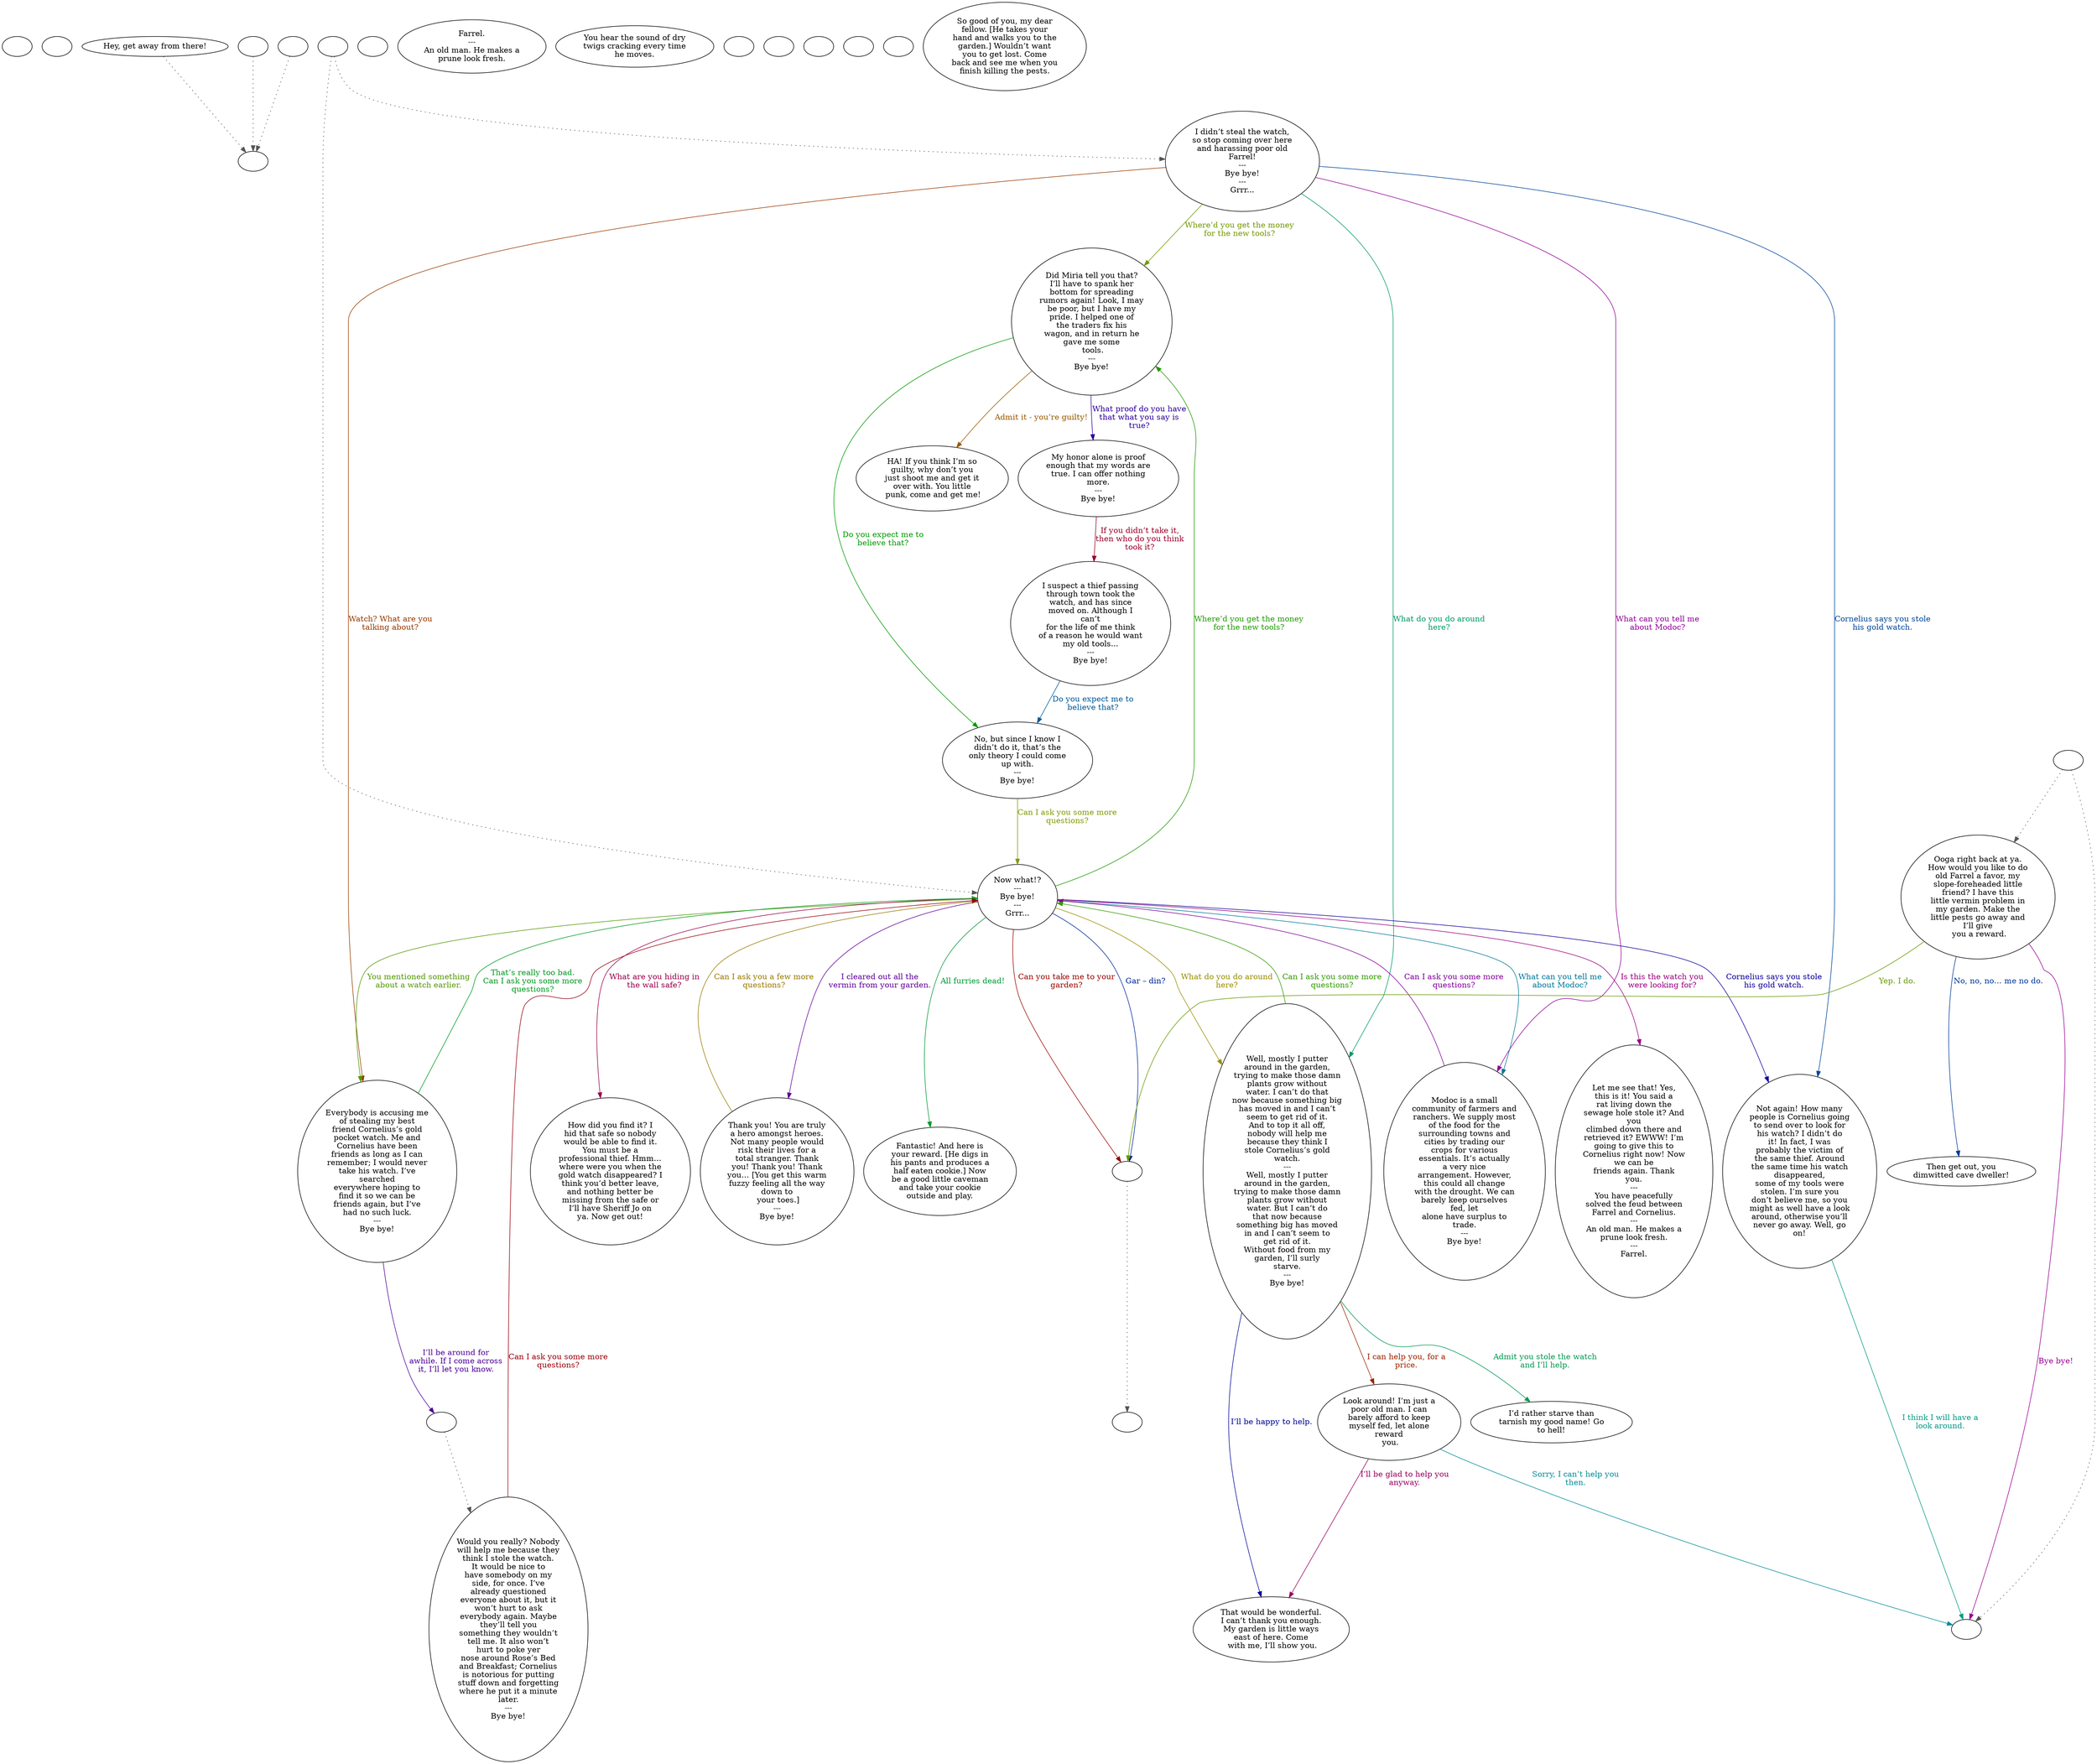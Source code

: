 digraph mcFarrel {
  "checkPartyMembersNearDoor" [style=filled       fillcolor="#FFFFFF"       color="#000000"]
  "checkPartyMembersNearDoor" [label=""]
  "start" [style=filled       fillcolor="#FFFFFF"       color="#000000"]
  "start" [label=""]
  "critter_p_proc" [style=filled       fillcolor="#FFFFFF"       color="#000000"]
  "critter_p_proc" -> "Node998" [style=dotted color="#555555"]
  "critter_p_proc" [label="Hey, get away from there!"]
  "pickup_p_proc" [style=filled       fillcolor="#FFFFFF"       color="#000000"]
  "pickup_p_proc" -> "Node998" [style=dotted color="#555555"]
  "pickup_p_proc" [label=""]
  "talk_p_proc" [style=filled       fillcolor="#FFFFFF"       color="#000000"]
  "talk_p_proc" -> "Node000" [style=dotted color="#555555"]
  "talk_p_proc" -> "Node001" [style=dotted color="#555555"]
  "talk_p_proc" [label=""]
  "destroy_p_proc" [style=filled       fillcolor="#FFFFFF"       color="#000000"]
  "destroy_p_proc" [label=""]
  "look_at_p_proc" [style=filled       fillcolor="#FFFFFF"       color="#000000"]
  "look_at_p_proc" [label="Farrel.\n---\nAn old man. He makes a\nprune look fresh."]
  "description_p_proc" [style=filled       fillcolor="#FFFFFF"       color="#000000"]
  "description_p_proc" [label="You hear the sound of dry\ntwigs cracking every time\nhe moves."]
  "use_skill_on_p_proc" [style=filled       fillcolor="#FFFFFF"       color="#000000"]
  "use_skill_on_p_proc" [label=""]
  "damage_p_proc" [style=filled       fillcolor="#FFFFFF"       color="#000000"]
  "damage_p_proc" -> "Node998" [style=dotted color="#555555"]
  "damage_p_proc" [label=""]
  "map_enter_p_proc" [style=filled       fillcolor="#FFFFFF"       color="#000000"]
  "map_enter_p_proc" [label=""]
  "map_update_p_proc" [style=filled       fillcolor="#FFFFFF"       color="#000000"]
  "map_update_p_proc" [label=""]
  "timed_event_p_proc" [style=filled       fillcolor="#FFFFFF"       color="#000000"]
  "timed_event_p_proc" [label=""]
  "combat_p_proc" [style=filled       fillcolor="#FFFFFF"       color="#000000"]
  "combat_p_proc" [label=""]
  "Node000" [style=filled       fillcolor="#FFFFFF"       color="#000000"]
  "Node000" [label="I didn’t steal the watch,\nso stop coming over here\nand harassing poor old\nFarrel!\n---\nBye bye!\n---\nGrrr..."]
  "Node000" -> "Node010" [label="Cornelius says you stole\nhis gold watch." color="#004599" fontcolor="#004599"]
  "Node000" -> "Node011" [label="Where’d you get the money\nfor the new tools?" color="#729900" fontcolor="#729900"]
  "Node000" -> "Node017" [label="What can you tell me\nabout Modoc?" color="#930099" fontcolor="#930099"]
  "Node000" -> "Node018" [label="What do you do around\nhere?" color="#009967" fontcolor="#009967"]
  "Node000" -> "Node023" [label="Watch? What are you\ntalking about?" color="#993A00" fontcolor="#993A00"]
  "Node001" [style=filled       fillcolor="#FFFFFF"       color="#000000"]
  "Node001" [label="Now what!?\n---\nBye bye!\n---\nGrrr..."]
  "Node001" -> "Node010" [label="Cornelius says you stole\nhis gold watch." color="#0D0099" fontcolor="#0D0099"]
  "Node001" -> "Node011" [label="Where’d you get the money\nfor the new tools?" color="#1F9900" fontcolor="#1F9900"]
  "Node001" -> "Node016" [label="What are you hiding in\nthe wall safe?" color="#99004C" fontcolor="#99004C"]
  "Node001" -> "Node017" [label="What can you tell me\nabout Modoc?" color="#007999" fontcolor="#007999"]
  "Node001" -> "Node018" [label="What do you do around\nhere?" color="#998D00" fontcolor="#998D00"]
  "Node001" -> "Node021" [label="I cleared out all the\nvermin from your garden." color="#600099" fontcolor="#600099"]
  "Node001" -> "Node029" [label="All furries dead!" color="#009934" fontcolor="#009934"]
  "Node001" -> "Node994" [label="Can you take me to your\ngarden?" color="#990700" fontcolor="#990700"]
  "Node001" -> "Node994" [label="Gar – din?" color="#002699" fontcolor="#002699"]
  "Node001" -> "Node023" [label="You mentioned something\nabout a watch earlier." color="#529900" fontcolor="#529900"]
  "Node001" -> "Node025" [label="Is this the watch you\nwere looking for?" color="#99007F" fontcolor="#99007F"]
  "Node010" [style=filled       fillcolor="#FFFFFF"       color="#000000"]
  "Node010" [label="Not again! How many\npeople is Cornelius going\nto send over to look for\nhis watch? I didn’t do\nit! In fact, I was\nprobably the victim of\nthe same thief. Around\nthe same time his watch\ndisappeared,\nsome of my tools were\nstolen. I’m sure you\ndon’t believe me, so you\nmight as well have a look\naround, otherwise you’ll\nnever go away. Well, go\non!"]
  "Node010" -> "Node999" [label="I think I will have a\nlook around." color="#009986" fontcolor="#009986"]
  "Node011" [style=filled       fillcolor="#FFFFFF"       color="#000000"]
  "Node011" [label="Did Miria tell you that?\nI’ll have to spank her\nbottom for spreading\nrumors again! Look, I may\nbe poor, but I have my\npride. I helped one of\nthe traders fix his\nwagon, and in return he\ngave me some\n tools.\n---\nBye bye!"]
  "Node011" -> "Node015" [label="Admit it - you’re guilty!" color="#995A00" fontcolor="#995A00"]
  "Node011" -> "Node012" [label="What proof do you have\nthat what you say is\ntrue?" color="#2D0099" fontcolor="#2D0099"]
  "Node011" -> "Node014" [label="Do you expect me to\nbelieve that?" color="#009900" fontcolor="#009900"]
  "Node012" [style=filled       fillcolor="#FFFFFF"       color="#000000"]
  "Node012" [label="My honor alone is proof\nenough that my words are\ntrue. I can offer nothing\nmore.\n---\nBye bye!"]
  "Node012" -> "Node013" [label="If you didn’t take it,\nthen who do you think\ntook it?" color="#99002C" fontcolor="#99002C"]
  "Node013" [style=filled       fillcolor="#FFFFFF"       color="#000000"]
  "Node013" [label="I suspect a thief passing\nthrough town took the\nwatch, and has since\nmoved on. Although I\ncan’t\nfor the life of me think\nof a reason he would want\nmy old tools...\n---\nBye bye!"]
  "Node013" -> "Node014" [label="Do you expect me to\nbelieve that?" color="#005999" fontcolor="#005999"]
  "Node014" [style=filled       fillcolor="#FFFFFF"       color="#000000"]
  "Node014" [label="No, but since I know I\ndidn’t do it, that’s the\nonly theory I could come\nup with.\n---\nBye bye!"]
  "Node014" -> "Node001" [label="Can I ask you some more\nquestions?" color="#869900" fontcolor="#869900"]
  "Node015" [style=filled       fillcolor="#FFFFFF"       color="#000000"]
  "Node015" [label="HA! If you think I’m so\nguilty, why don’t you\njust shoot me and get it\nover with. You little\n punk, come and get me!"]
  "Node016" [style=filled       fillcolor="#FFFFFF"       color="#000000"]
  "Node016" [label="How did you find it? I\nhid that safe so nobody\nwould be able to find it.\nYou must be a\nprofessional thief. Hmm…\nwhere were you when the\ngold watch disappeared? I\nthink you’d better leave,\nand nothing better be\nmissing from the safe or\nI’ll have Sheriff Jo on\nya. Now get out!"]
  "Node017" [style=filled       fillcolor="#FFFFFF"       color="#000000"]
  "Node017" [label="Modoc is a small\ncommunity of farmers and\nranchers. We supply most\nof the food for the\nsurrounding towns and\ncities by trading our\ncrops for various\nessentials. It’s actually\na very nice\narrangement. However,\nthis could all change\nwith the drought. We can\nbarely keep ourselves\nfed, let\nalone have surplus to\ntrade.\n---\nBye bye!"]
  "Node017" -> "Node001" [label="Can I ask you some more\nquestions?" color="#800099" fontcolor="#800099"]
  "Node018" [style=filled       fillcolor="#FFFFFF"       color="#000000"]
  "Node018" [label="Well, mostly I putter\naround in the garden,\ntrying to make those damn\nplants grow without\nwater. I can’t do that\nnow because something big\nhas moved in and I can’t\nseem to get rid of it.\nAnd to top it all off,\nnobody will help me\nbecause they think I\nstole Cornelius’s gold\nwatch.\n---\nWell, mostly I putter\naround in the garden,\ntrying to make those damn\nplants grow without\nwater. But I can’t do\nthat now because\nsomething big has moved\nin and I can’t seem to\nget rid of it.\nWithout food from my\ngarden, I’ll surly\nstarve.\n---\nBye bye!"]
  "Node018" -> "Node022" [label="Admit you stole the watch\nand I’ll help." color="#009953" fontcolor="#009953"]
  "Node018" -> "Node019" [label="I can help you, for a\nprice." color="#992600" fontcolor="#992600"]
  "Node018" -> "Node020" [label="I’ll be happy to help." color="#000699" fontcolor="#000699"]
  "Node018" -> "Node001" [label="Can I ask you some more\nquestions?" color="#339900" fontcolor="#339900"]
  "Node019" [style=filled       fillcolor="#FFFFFF"       color="#000000"]
  "Node019" [label="Look around! I’m just a\npoor old man. I can\nbarely afford to keep\nmyself fed, let alone\nreward\n you."]
  "Node019" -> "Node020" [label="I’ll be glad to help you\nanyway." color="#99005F" fontcolor="#99005F"]
  "Node019" -> "Node999" [label="Sorry, I can’t help you\nthen." color="#008C99" fontcolor="#008C99"]
  "Node020" [style=filled       fillcolor="#FFFFFF"       color="#000000"]
  "Node020" [label="That would be wonderful.\nI can’t thank you enough.\nMy garden is little ways\neast of here. Come\n with me, I’ll show you."]
  "Node021" [style=filled       fillcolor="#FFFFFF"       color="#000000"]
  "Node021" [label="Thank you! You are truly\na hero amongst heroes.\nNot many people would\nrisk their lives for a\ntotal stranger. Thank\nyou! Thank you! Thank\nyou… [You get this warm\nfuzzy feeling all the way\ndown to\n your toes.]\n---\nBye bye!"]
  "Node021" -> "Node001" [label="Can I ask you a few more\nquestions?" color="#997900" fontcolor="#997900"]
  "Node022" [style=filled       fillcolor="#FFFFFF"       color="#000000"]
  "Node022" [label="I’d rather starve than\ntarnish my good name! Go\nto hell!"]
  "Node023" [style=filled       fillcolor="#FFFFFF"       color="#000000"]
  "Node023" [label="Everybody is accusing me\nof stealing my best\nfriend Cornelius’s gold\npocket watch. Me and\nCornelius have been\nfriends as long as I can\nremember; I would never\ntake his watch. I’ve\nsearched\neverywhere hoping to\nfind it so we can be\nfriends again, but I’ve\nhad no such luck.\n---\nBye bye!"]
  "Node023" -> "Node993" [label="I’ll be around for\nawhile. If I come across\nit, I’ll let you know." color="#4D0099" fontcolor="#4D0099"]
  "Node023" -> "Node001" [label="That’s really too bad.\nCan I ask you some more\nquestions?" color="#009920" fontcolor="#009920"]
  "Node024" [style=filled       fillcolor="#FFFFFF"       color="#000000"]
  "Node024" [label="Would you really? Nobody\nwill help me because they\nthink I stole the watch.\nIt would be nice to\nhave somebody on my\nside, for once. I’ve\nalready questioned\neveryone about it, but it\nwon’t hurt to ask\neverybody again. Maybe\nthey’ll tell you\nsomething they wouldn’t\ntell me. It also won’t\nhurt to poke yer\nnose around Rose’s Bed\nand Breakfast; Cornelius\nis notorious for putting\nstuff down and forgetting\nwhere he put it a minute\nlater.\n---\nBye bye!"]
  "Node024" -> "Node001" [label="Can I ask you some more\nquestions?" color="#99000D" fontcolor="#99000D"]
  "Node025" [style=filled       fillcolor="#FFFFFF"       color="#000000"]
  "Node025" [label="Let me see that! Yes,\nthis is it! You said a\nrat living down the\nsewage hole stole it? And\nyou\nclimbed down there and\nretrieved it? EWWW! I’m\ngoing to give this to\nCornelius right now! Now\nwe can be\nfriends again. Thank\nyou.\n---\nYou have peacefully\nsolved the feud between\nFarrel and Cornelius.\n---\nAn old man. He makes a\nprune look fresh.\n---\nFarrel."]
  "Node026" [style=filled       fillcolor="#FFFFFF"       color="#000000"]
  "Node026" [label="Ooga right back at ya.\nHow would you like to do\nold Farrel a favor, my\nslope-foreheaded little\nfriend? I have this\nlittle vermin problem in\nmy garden. Make the\nlittle pests go away and\nI’ll give\n you a reward."]
  "Node026" -> "Node027" [label="No, no, no… me no do." color="#003999" fontcolor="#003999"]
  "Node026" -> "Node994" [label="Yep. I do." color="#669900" fontcolor="#669900"]
  "Node026" -> "Node999" [label="Bye bye!" color="#990093" fontcolor="#990093"]
  "Node027" [style=filled       fillcolor="#FFFFFF"       color="#000000"]
  "Node027" [label="Then get out, you\ndimwitted cave dweller!"]
  "Node028" [style=filled       fillcolor="#FFFFFF"       color="#000000"]
  "Node028" [label="So good of you, my dear\nfellow. [He takes your\nhand and walks you to the\ngarden.] Wouldn’t want\nyou to get lost. Come\nback and see me when you\nfinish killing the pests."]
  "Node029" [style=filled       fillcolor="#FFFFFF"       color="#000000"]
  "Node029" [label="Fantastic! And here is\nyour reward. [He digs in\nhis pants and produces a\nhalf eaten cookie.] Now\nbe a good little caveman\nand take your cookie\noutside and play."]
  "Node999" [style=filled       fillcolor="#FFFFFF"       color="#000000"]
  "Node999" [label=""]
  "Node998" [style=filled       fillcolor="#FFFFFF"       color="#000000"]
  "Node998" [label=""]
  "Node996" [style=filled       fillcolor="#FFFFFF"       color="#000000"]
  "Node996" [label=""]
  "Node995" [style=filled       fillcolor="#FFFFFF"       color="#000000"]
  "Node995" -> "Node026" [style=dotted color="#555555"]
  "Node995" -> "Node999" [style=dotted color="#555555"]
  "Node995" [label=""]
  "Node994" [style=filled       fillcolor="#FFFFFF"       color="#000000"]
  "Node994" -> "Node996" [style=dotted color="#555555"]
  "Node994" [label=""]
  "Node993" [style=filled       fillcolor="#FFFFFF"       color="#000000"]
  "Node993" -> "Node024" [style=dotted color="#555555"]
  "Node993" [label=""]
}